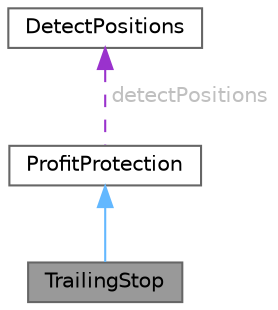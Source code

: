 digraph "TrailingStop"
{
 // LATEX_PDF_SIZE
  bgcolor="transparent";
  edge [fontname=Helvetica,fontsize=10,labelfontname=Helvetica,labelfontsize=10];
  node [fontname=Helvetica,fontsize=10,shape=box,height=0.2,width=0.4];
  Node1 [id="Node000001",label="TrailingStop",height=0.2,width=0.4,color="gray40", fillcolor="grey60", style="filled", fontcolor="black",tooltip="Class to handle trailing stop for positions."];
  Node2 -> Node1 [id="edge1_Node000001_Node000002",dir="back",color="steelblue1",style="solid",tooltip=" "];
  Node2 [id="Node000002",label="ProfitProtection",height=0.2,width=0.4,color="gray40", fillcolor="white", style="filled",URL="$class_profit_protection.html",tooltip="Class to handle profit protection mechanisms such as trailing stops and break-even adjustments."];
  Node3 -> Node2 [id="edge2_Node000002_Node000003",dir="back",color="darkorchid3",style="dashed",tooltip=" ",label=" detectPositions",fontcolor="grey" ];
  Node3 [id="Node000003",label="DetectPositions",height=0.2,width=0.4,color="gray40", fillcolor="white", style="filled",URL="$class_detect_positions.html",tooltip="Class to detect and manage positions."];
}
